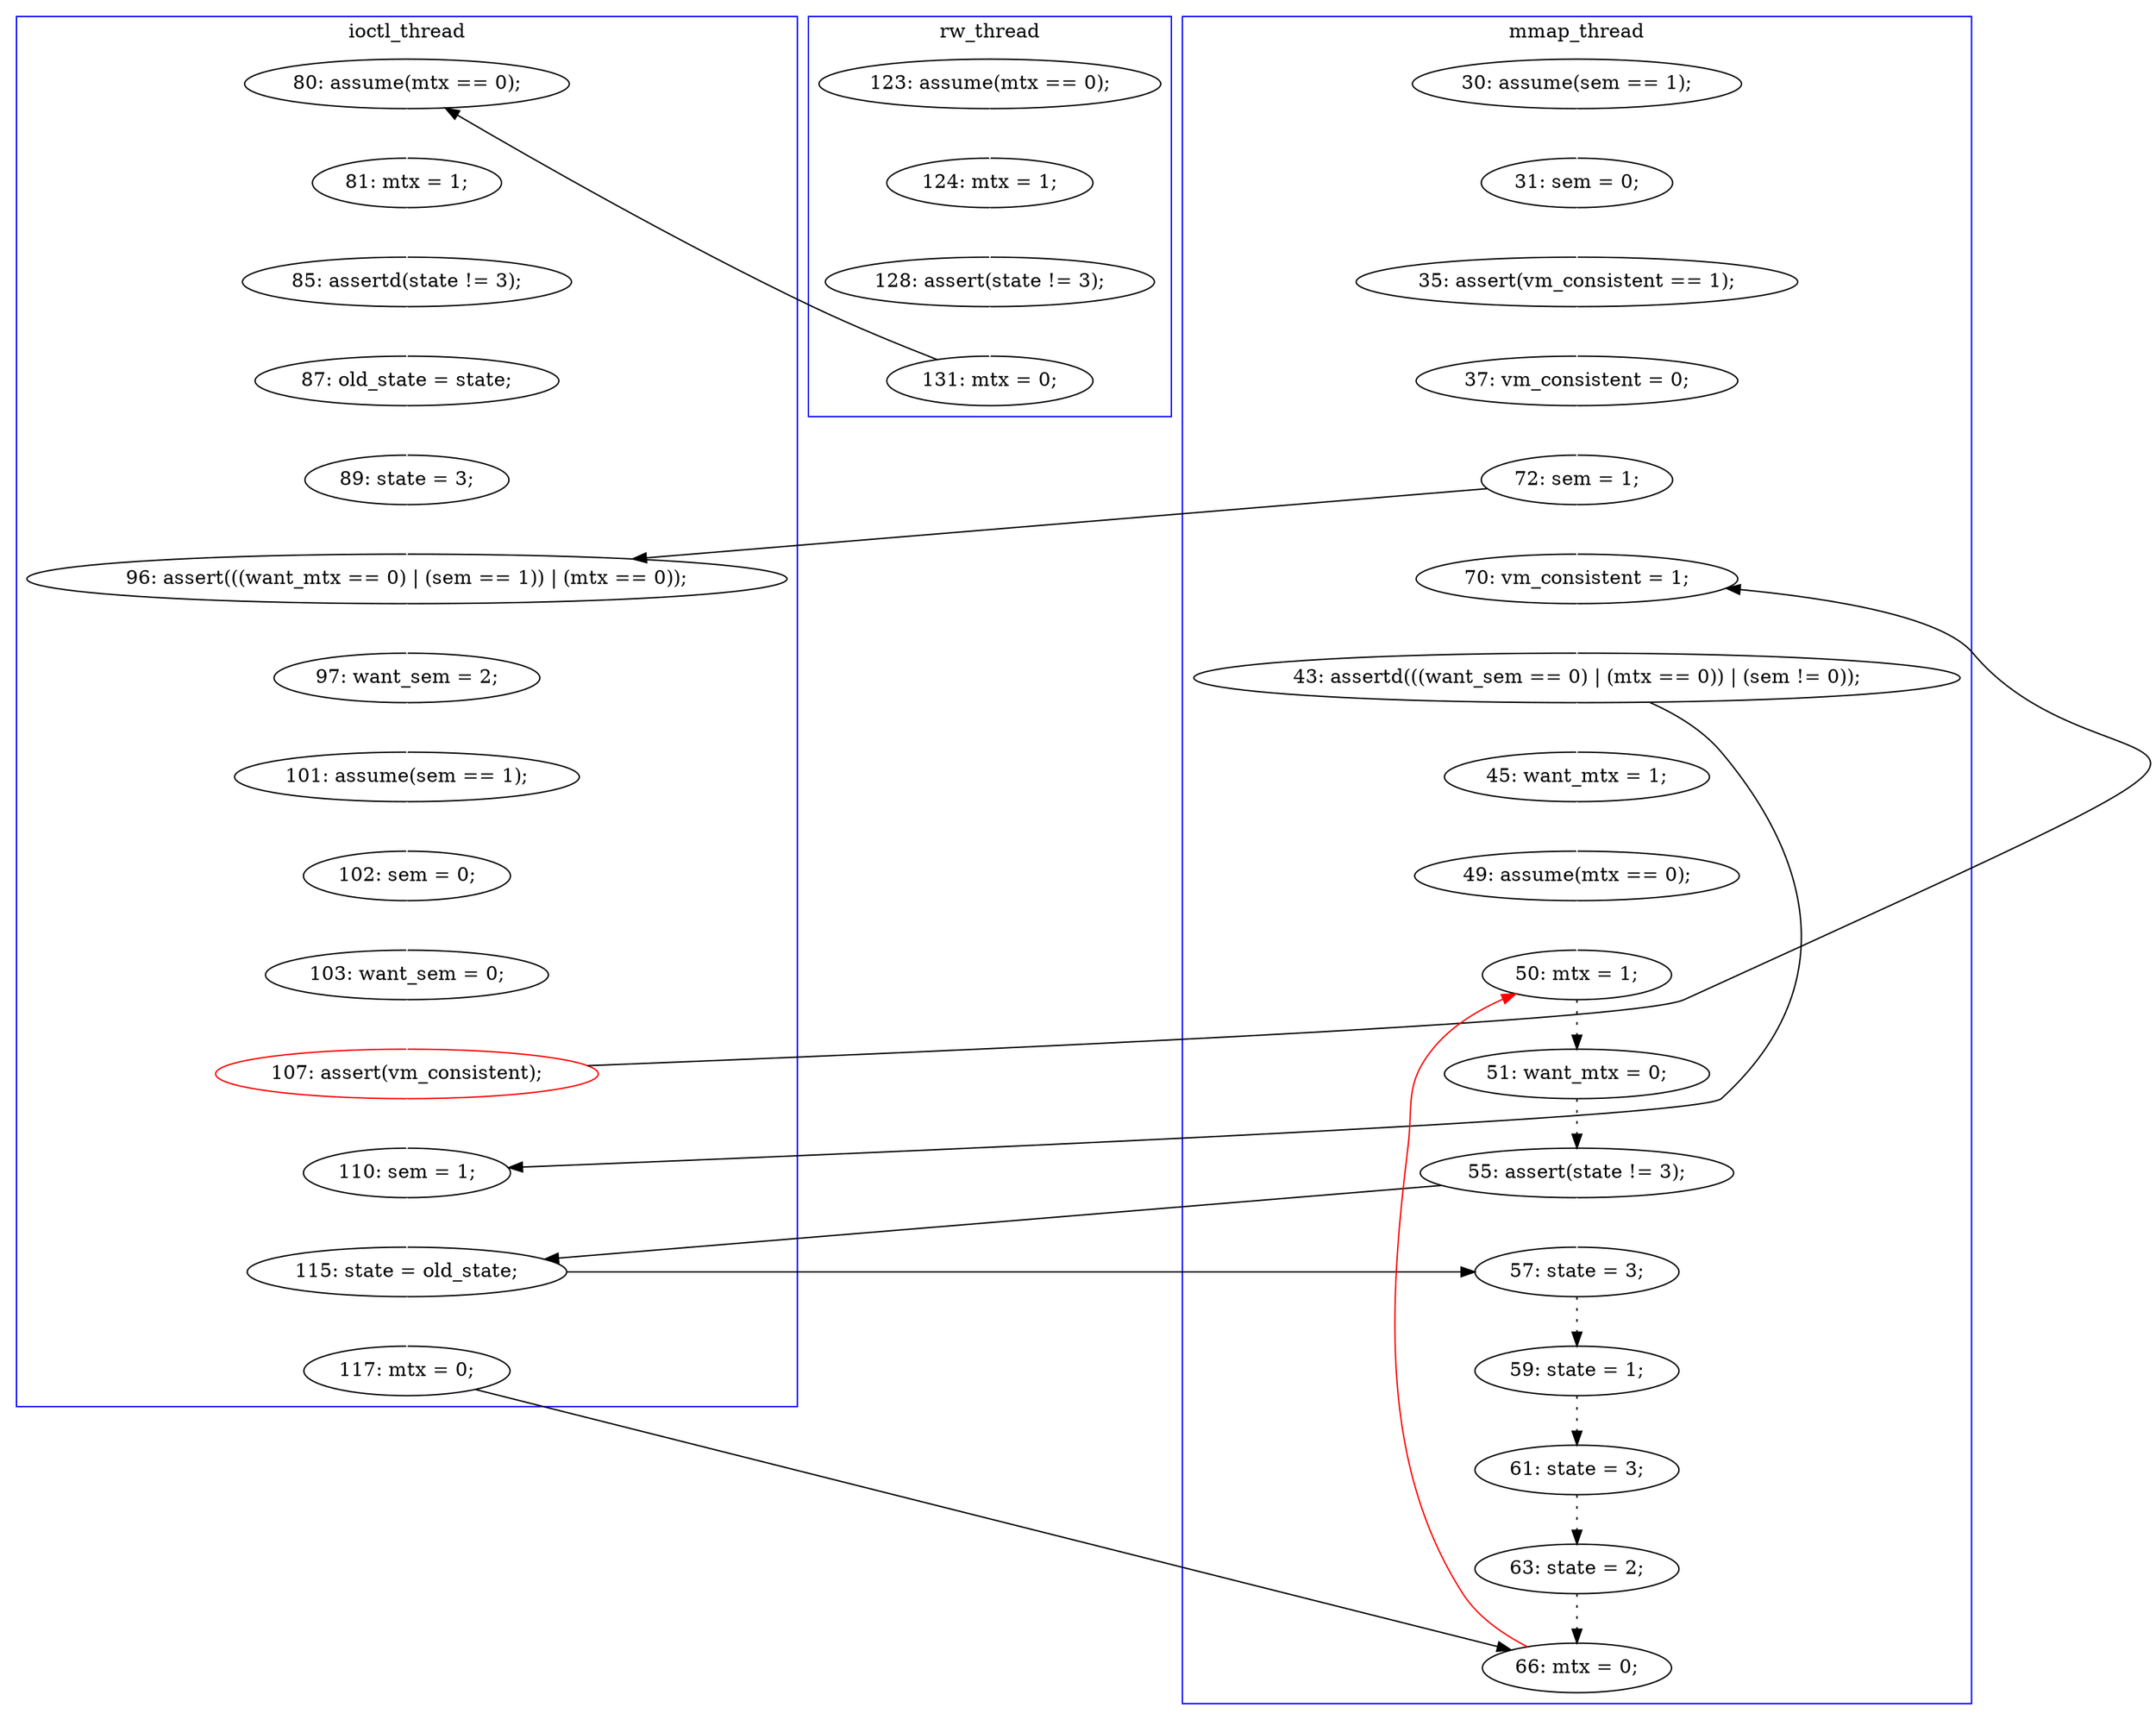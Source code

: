 digraph Counterexample {
	43 -> 46 [color = white, style = solid]
	44 -> 46 [color = black, style = solid, constraint = false]
	28 -> 30 [color = white, style = solid]
	46 -> 47 [color = black, style = dotted]
	19 -> 20 [color = white, style = solid]
	26 -> 28 [color = white, style = solid]
	35 -> 36 [color = black, style = solid, constraint = false]
	35 -> 42 [color = white, style = solid]
	37 -> 42 [color = black, style = solid, constraint = false]
	23 -> 25 [color = white, style = solid]
	31 -> 32 [color = white, style = solid]
	25 -> 26 [color = white, style = solid]
	34 -> 35 [color = white, style = solid]
	18 -> 21 [color = white, style = solid]
	13 -> 14 [color = white, style = solid]
	37 -> 38 [color = white, style = solid]
	51 -> 40 [color = red, style = solid, constraint = false]
	36 -> 37 [color = white, style = solid]
	38 -> 39 [color = white, style = solid]
	30 -> 31 [color = white, style = solid]
	42 -> 44 [color = white, style = solid]
	14 -> 18 [color = white, style = solid]
	16 -> 19 [color = white, style = solid]
	24 -> 30 [color = black, style = solid, constraint = false]
	22 -> 23 [color = white, style = solid]
	21 -> 24 [color = white, style = solid]
	49 -> 50 [color = black, style = dotted]
	15 -> 16 [color = white, style = solid]
	24 -> 36 [color = white, style = solid]
	32 -> 33 [color = white, style = solid]
	47 -> 49 [color = black, style = dotted]
	39 -> 40 [color = white, style = solid]
	20 -> 22 [color = black, style = solid, constraint = false]
	43 -> 44 [color = black, style = solid, constraint = false]
	40 -> 41 [color = black, style = dotted]
	44 -> 45 [color = white, style = solid]
	45 -> 51 [color = black, style = solid, constraint = false]
	33 -> 34 [color = white, style = solid]
	41 -> 43 [color = black, style = dotted]
	50 -> 51 [color = black, style = dotted]
	subgraph cluster3 {
		label = rw_thread
		color = blue
		16  [label = "124: mtx = 1;"]
		19  [label = "128: assert(state != 3);"]
		15  [label = "123: assume(mtx == 0);"]
		20  [label = "131: mtx = 0;"]
	}
	subgraph cluster1 {
		label = mmap_thread
		color = blue
		40  [label = "50: mtx = 1;"]
		46  [label = "57: state = 3;"]
		13  [label = "30: assume(sem == 1);"]
		37  [label = "43: assertd(((want_sem == 0) | (mtx == 0)) | (sem != 0));"]
		14  [label = "31: sem = 0;"]
		51  [label = "66: mtx = 0;"]
		38  [label = "45: want_mtx = 1;"]
		49  [label = "61: state = 3;"]
		47  [label = "59: state = 1;"]
		41  [label = "51: want_mtx = 0;"]
		36  [label = "70: vm_consistent = 1;"]
		39  [label = "49: assume(mtx == 0);"]
		24  [label = "72: sem = 1;"]
		50  [label = "63: state = 2;"]
		43  [label = "55: assert(state != 3);"]
		21  [label = "37: vm_consistent = 0;"]
		18  [label = "35: assert(vm_consistent == 1);"]
	}
	subgraph cluster2 {
		label = ioctl_thread
		color = blue
		35  [label = "107: assert(vm_consistent);", color = red]
		34  [label = "103: want_sem = 0;"]
		30  [label = "96: assert(((want_mtx == 0) | (sem == 1)) | (mtx == 0));"]
		25  [label = "85: assertd(state != 3);"]
		44  [label = "115: state = old_state;"]
		26  [label = "87: old_state = state;"]
		45  [label = "117: mtx = 0;"]
		31  [label = "97: want_sem = 2;"]
		32  [label = "101: assume(sem == 1);"]
		33  [label = "102: sem = 0;"]
		42  [label = "110: sem = 1;"]
		28  [label = "89: state = 3;"]
		22  [label = "80: assume(mtx == 0);"]
		23  [label = "81: mtx = 1;"]
	}
}